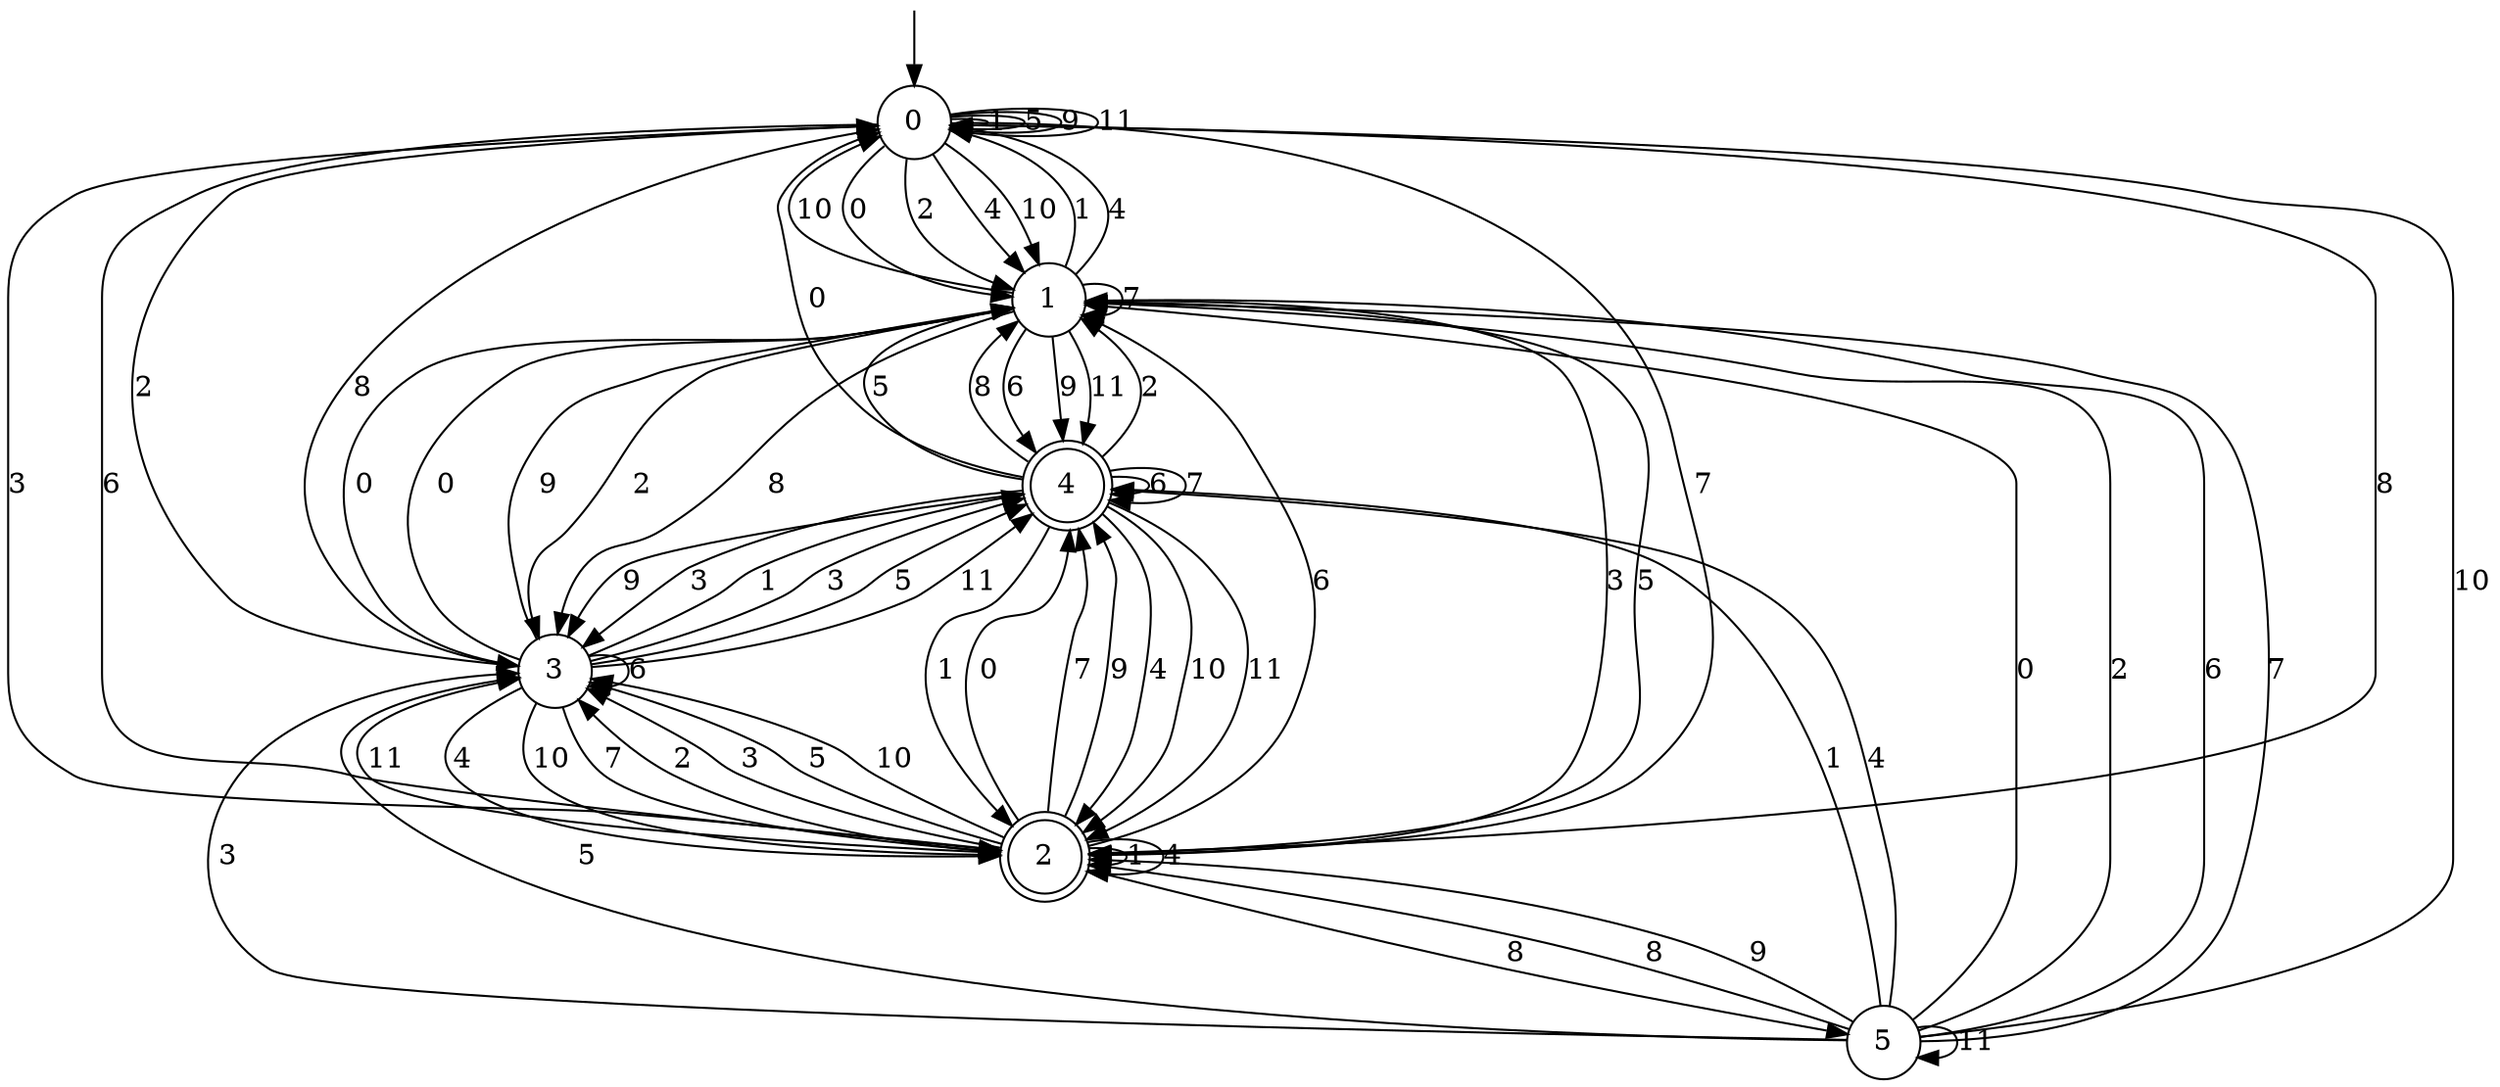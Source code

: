digraph g {

	s0 [shape="circle" label="0"];
	s1 [shape="circle" label="1"];
	s2 [shape="doublecircle" label="2"];
	s3 [shape="circle" label="3"];
	s4 [shape="doublecircle" label="4"];
	s5 [shape="circle" label="5"];
	s0 -> s1 [label="0"];
	s0 -> s0 [label="1"];
	s0 -> s1 [label="2"];
	s0 -> s2 [label="3"];
	s0 -> s1 [label="4"];
	s0 -> s0 [label="5"];
	s0 -> s2 [label="6"];
	s0 -> s2 [label="7"];
	s0 -> s2 [label="8"];
	s0 -> s0 [label="9"];
	s0 -> s1 [label="10"];
	s0 -> s0 [label="11"];
	s1 -> s3 [label="0"];
	s1 -> s0 [label="1"];
	s1 -> s3 [label="2"];
	s1 -> s2 [label="3"];
	s1 -> s0 [label="4"];
	s1 -> s2 [label="5"];
	s1 -> s4 [label="6"];
	s1 -> s1 [label="7"];
	s1 -> s3 [label="8"];
	s1 -> s4 [label="9"];
	s1 -> s0 [label="10"];
	s1 -> s4 [label="11"];
	s2 -> s4 [label="0"];
	s2 -> s2 [label="1"];
	s2 -> s3 [label="2"];
	s2 -> s3 [label="3"];
	s2 -> s2 [label="4"];
	s2 -> s3 [label="5"];
	s2 -> s1 [label="6"];
	s2 -> s4 [label="7"];
	s2 -> s5 [label="8"];
	s2 -> s4 [label="9"];
	s2 -> s3 [label="10"];
	s2 -> s3 [label="11"];
	s3 -> s1 [label="0"];
	s3 -> s4 [label="1"];
	s3 -> s0 [label="2"];
	s3 -> s4 [label="3"];
	s3 -> s2 [label="4"];
	s3 -> s4 [label="5"];
	s3 -> s3 [label="6"];
	s3 -> s2 [label="7"];
	s3 -> s0 [label="8"];
	s3 -> s1 [label="9"];
	s3 -> s2 [label="10"];
	s3 -> s4 [label="11"];
	s4 -> s0 [label="0"];
	s4 -> s2 [label="1"];
	s4 -> s1 [label="2"];
	s4 -> s3 [label="3"];
	s4 -> s2 [label="4"];
	s4 -> s1 [label="5"];
	s4 -> s4 [label="6"];
	s4 -> s4 [label="7"];
	s4 -> s1 [label="8"];
	s4 -> s3 [label="9"];
	s4 -> s2 [label="10"];
	s4 -> s2 [label="11"];
	s5 -> s1 [label="0"];
	s5 -> s4 [label="1"];
	s5 -> s1 [label="2"];
	s5 -> s3 [label="3"];
	s5 -> s4 [label="4"];
	s5 -> s3 [label="5"];
	s5 -> s1 [label="6"];
	s5 -> s1 [label="7"];
	s5 -> s2 [label="8"];
	s5 -> s2 [label="9"];
	s5 -> s0 [label="10"];
	s5 -> s5 [label="11"];

__start0 [label="" shape="none" width="0" height="0"];
__start0 -> s0;

}
